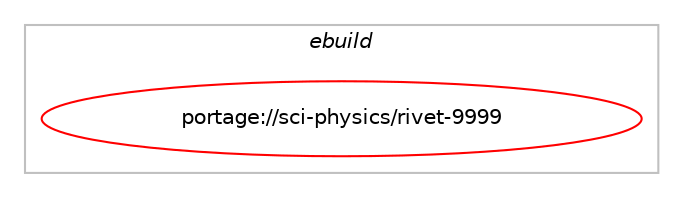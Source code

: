 digraph prolog {

# *************
# Graph options
# *************

newrank=true;
concentrate=true;
compound=true;
graph [rankdir=LR,fontname=Helvetica,fontsize=10,ranksep=1.5];#, ranksep=2.5, nodesep=0.2];
edge  [arrowhead=vee];
node  [fontname=Helvetica,fontsize=10];

# **********
# The ebuild
# **********

subgraph cluster_leftcol {
color=gray;
label=<<i>ebuild</i>>;
id [label="portage://sci-physics/rivet-9999", color=red, width=4, href="../sci-physics/rivet-9999.svg"];
}

# ****************
# The dependencies
# ****************

subgraph cluster_midcol {
color=gray;
label=<<i>dependencies</i>>;
subgraph cluster_compile {
fillcolor="#eeeeee";
style=filled;
label=<<i>compile</i>>;
# *** BEGIN UNKNOWN DEPENDENCY TYPE (TODO) ***
# id -> equal(use_conditional_group(negative,python,portage://sci-physics/rivet-9999,[package_dependency(portage://sci-physics/rivet-9999,install,no,sci-physics,yoda,greaterequal,[1.9.8,,,1.9.8],[],[]),package_dependency(portage://sci-physics/rivet-9999,install,no,sci-physics,yoda,smaller,[2,,,2],[],[])]))
# *** END UNKNOWN DEPENDENCY TYPE (TODO) ***

# *** BEGIN UNKNOWN DEPENDENCY TYPE (TODO) ***
# id -> equal(use_conditional_group(positive,hepmc2,portage://sci-physics/rivet-9999,[package_dependency(portage://sci-physics/rivet-9999,install,no,sci-physics,hepmc,none,[,,],[slot(2),equal],[use(disable(cm),negative),use(enable(gev),positive)])]))
# *** END UNKNOWN DEPENDENCY TYPE (TODO) ***

# *** BEGIN UNKNOWN DEPENDENCY TYPE (TODO) ***
# id -> equal(use_conditional_group(positive,hepmc3,portage://sci-physics/rivet-9999,[package_dependency(portage://sci-physics/rivet-9999,install,no,sci-physics,hepmc,none,[,,],[slot(3),equal],[use(disable(cm),negative),use(enable(gev),positive)])]))
# *** END UNKNOWN DEPENDENCY TYPE (TODO) ***

# *** BEGIN UNKNOWN DEPENDENCY TYPE (TODO) ***
# id -> equal(use_conditional_group(positive,python,portage://sci-physics/rivet-9999,[use_conditional_group(positive,python_single_target_python3_10,portage://sci-physics/rivet-9999,[package_dependency(portage://sci-physics/rivet-9999,install,no,dev-lang,python,none,[,,],[slot(3.10)],[])]),use_conditional_group(positive,python_single_target_python3_11,portage://sci-physics/rivet-9999,[package_dependency(portage://sci-physics/rivet-9999,install,no,dev-lang,python,none,[,,],[slot(3.11)],[])]),use_conditional_group(positive,python_single_target_python3_12,portage://sci-physics/rivet-9999,[package_dependency(portage://sci-physics/rivet-9999,install,no,dev-lang,python,none,[,,],[slot(3.12)],[])]),use_conditional_group(positive,python_single_target_python3_10,portage://sci-physics/rivet-9999,[package_dependency(portage://sci-physics/rivet-9999,install,no,dev-python,matplotlib,none,[,,],[],[use(enable(python_targets_python3_10),negative)])]),use_conditional_group(positive,python_single_target_python3_11,portage://sci-physics/rivet-9999,[package_dependency(portage://sci-physics/rivet-9999,install,no,dev-python,matplotlib,none,[,,],[],[use(enable(python_targets_python3_11),negative)])]),use_conditional_group(positive,python_single_target_python3_12,portage://sci-physics/rivet-9999,[package_dependency(portage://sci-physics/rivet-9999,install,no,dev-python,matplotlib,none,[,,],[],[use(enable(python_targets_python3_12),negative)])]),package_dependency(portage://sci-physics/rivet-9999,install,no,sci-physics,yoda,greaterequal,[1.9.8,,,1.9.8],[],[use(optenable(python_single_target_python3_10),negative),use(optenable(python_single_target_python3_11),negative),use(optenable(python_single_target_python3_12),negative)]),package_dependency(portage://sci-physics/rivet-9999,install,no,sci-physics,yoda,smaller,[2,,,2],[],[use(optenable(python_single_target_python3_10),negative),use(optenable(python_single_target_python3_11),negative),use(optenable(python_single_target_python3_12),negative)])]))
# *** END UNKNOWN DEPENDENCY TYPE (TODO) ***

# *** BEGIN UNKNOWN DEPENDENCY TYPE (TODO) ***
# id -> equal(use_conditional_group(positive,zlib,portage://sci-physics/rivet-9999,[package_dependency(portage://sci-physics/rivet-9999,install,no,sys-libs,zlib,none,[,,],[],[])]))
# *** END UNKNOWN DEPENDENCY TYPE (TODO) ***

# *** BEGIN UNKNOWN DEPENDENCY TYPE (TODO) ***
# id -> equal(package_dependency(portage://sci-physics/rivet-9999,install,no,sci-libs,gsl,none,[,,],[],[]))
# *** END UNKNOWN DEPENDENCY TYPE (TODO) ***

# *** BEGIN UNKNOWN DEPENDENCY TYPE (TODO) ***
# id -> equal(package_dependency(portage://sci-physics/rivet-9999,install,no,sci-physics,fastjet,greaterequal,[3.4.0,,,3.4.0],[],[use(enable(plugins),none)]))
# *** END UNKNOWN DEPENDENCY TYPE (TODO) ***

# *** BEGIN UNKNOWN DEPENDENCY TYPE (TODO) ***
# id -> equal(package_dependency(portage://sci-physics/rivet-9999,install,no,sci-physics,fastjet-contrib,greaterequal,[1.048,,,1.048],[],[]))
# *** END UNKNOWN DEPENDENCY TYPE (TODO) ***

}
subgraph cluster_compileandrun {
fillcolor="#eeeeee";
style=filled;
label=<<i>compile and run</i>>;
}
subgraph cluster_run {
fillcolor="#eeeeee";
style=filled;
label=<<i>run</i>>;
# *** BEGIN UNKNOWN DEPENDENCY TYPE (TODO) ***
# id -> equal(use_conditional_group(negative,python,portage://sci-physics/rivet-9999,[package_dependency(portage://sci-physics/rivet-9999,run,no,sci-physics,yoda,greaterequal,[1.9.8,,,1.9.8],[],[]),package_dependency(portage://sci-physics/rivet-9999,run,no,sci-physics,yoda,smaller,[2,,,2],[],[])]))
# *** END UNKNOWN DEPENDENCY TYPE (TODO) ***

# *** BEGIN UNKNOWN DEPENDENCY TYPE (TODO) ***
# id -> equal(use_conditional_group(positive,hepmc2,portage://sci-physics/rivet-9999,[package_dependency(portage://sci-physics/rivet-9999,run,no,sci-physics,hepmc,none,[,,],[slot(2),equal],[use(disable(cm),negative),use(enable(gev),positive)])]))
# *** END UNKNOWN DEPENDENCY TYPE (TODO) ***

# *** BEGIN UNKNOWN DEPENDENCY TYPE (TODO) ***
# id -> equal(use_conditional_group(positive,hepmc3,portage://sci-physics/rivet-9999,[package_dependency(portage://sci-physics/rivet-9999,run,no,sci-physics,hepmc,none,[,,],[slot(3),equal],[use(disable(cm),negative),use(enable(gev),positive)])]))
# *** END UNKNOWN DEPENDENCY TYPE (TODO) ***

# *** BEGIN UNKNOWN DEPENDENCY TYPE (TODO) ***
# id -> equal(use_conditional_group(positive,python,portage://sci-physics/rivet-9999,[use_conditional_group(positive,python_single_target_python3_10,portage://sci-physics/rivet-9999,[package_dependency(portage://sci-physics/rivet-9999,run,no,dev-lang,python,none,[,,],[slot(3.10)],[])]),use_conditional_group(positive,python_single_target_python3_11,portage://sci-physics/rivet-9999,[package_dependency(portage://sci-physics/rivet-9999,run,no,dev-lang,python,none,[,,],[slot(3.11)],[])]),use_conditional_group(positive,python_single_target_python3_12,portage://sci-physics/rivet-9999,[package_dependency(portage://sci-physics/rivet-9999,run,no,dev-lang,python,none,[,,],[slot(3.12)],[])]),use_conditional_group(positive,python_single_target_python3_10,portage://sci-physics/rivet-9999,[package_dependency(portage://sci-physics/rivet-9999,run,no,dev-python,matplotlib,none,[,,],[],[use(enable(python_targets_python3_10),negative)])]),use_conditional_group(positive,python_single_target_python3_11,portage://sci-physics/rivet-9999,[package_dependency(portage://sci-physics/rivet-9999,run,no,dev-python,matplotlib,none,[,,],[],[use(enable(python_targets_python3_11),negative)])]),use_conditional_group(positive,python_single_target_python3_12,portage://sci-physics/rivet-9999,[package_dependency(portage://sci-physics/rivet-9999,run,no,dev-python,matplotlib,none,[,,],[],[use(enable(python_targets_python3_12),negative)])]),package_dependency(portage://sci-physics/rivet-9999,run,no,sci-physics,yoda,greaterequal,[1.9.8,,,1.9.8],[],[use(optenable(python_single_target_python3_10),negative),use(optenable(python_single_target_python3_11),negative),use(optenable(python_single_target_python3_12),negative)]),package_dependency(portage://sci-physics/rivet-9999,run,no,sci-physics,yoda,smaller,[2,,,2],[],[use(optenable(python_single_target_python3_10),negative),use(optenable(python_single_target_python3_11),negative),use(optenable(python_single_target_python3_12),negative)])]))
# *** END UNKNOWN DEPENDENCY TYPE (TODO) ***

# *** BEGIN UNKNOWN DEPENDENCY TYPE (TODO) ***
# id -> equal(use_conditional_group(positive,zlib,portage://sci-physics/rivet-9999,[package_dependency(portage://sci-physics/rivet-9999,run,no,sys-libs,zlib,none,[,,],[],[])]))
# *** END UNKNOWN DEPENDENCY TYPE (TODO) ***

# *** BEGIN UNKNOWN DEPENDENCY TYPE (TODO) ***
# id -> equal(package_dependency(portage://sci-physics/rivet-9999,run,no,sci-libs,gsl,none,[,,],[],[]))
# *** END UNKNOWN DEPENDENCY TYPE (TODO) ***

# *** BEGIN UNKNOWN DEPENDENCY TYPE (TODO) ***
# id -> equal(package_dependency(portage://sci-physics/rivet-9999,run,no,sci-physics,fastjet,greaterequal,[3.4.0,,,3.4.0],[],[use(enable(plugins),none)]))
# *** END UNKNOWN DEPENDENCY TYPE (TODO) ***

# *** BEGIN UNKNOWN DEPENDENCY TYPE (TODO) ***
# id -> equal(package_dependency(portage://sci-physics/rivet-9999,run,no,sci-physics,fastjet-contrib,greaterequal,[1.048,,,1.048],[],[]))
# *** END UNKNOWN DEPENDENCY TYPE (TODO) ***

}
}

# **************
# The candidates
# **************

subgraph cluster_choices {
rank=same;
color=gray;
label=<<i>candidates</i>>;

}

}
